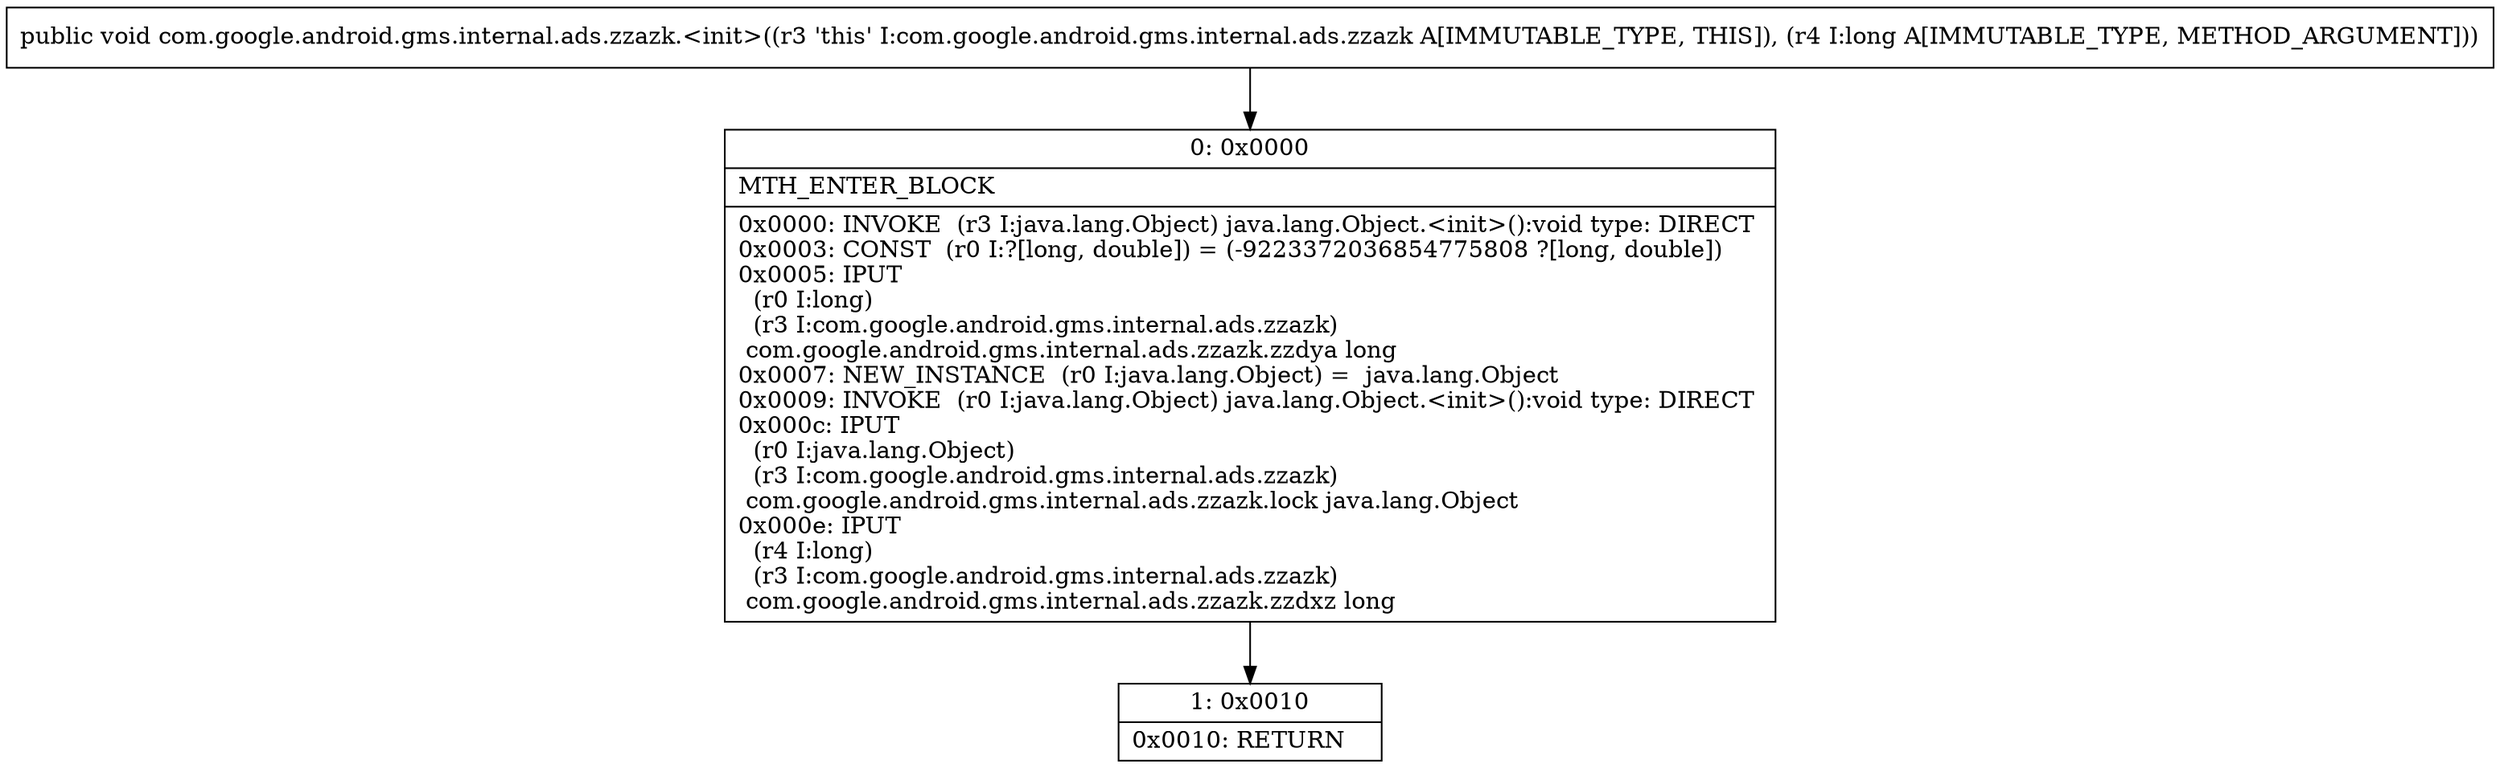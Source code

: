 digraph "CFG forcom.google.android.gms.internal.ads.zzazk.\<init\>(J)V" {
Node_0 [shape=record,label="{0\:\ 0x0000|MTH_ENTER_BLOCK\l|0x0000: INVOKE  (r3 I:java.lang.Object) java.lang.Object.\<init\>():void type: DIRECT \l0x0003: CONST  (r0 I:?[long, double]) = (\-9223372036854775808 ?[long, double]) \l0x0005: IPUT  \l  (r0 I:long)\l  (r3 I:com.google.android.gms.internal.ads.zzazk)\l com.google.android.gms.internal.ads.zzazk.zzdya long \l0x0007: NEW_INSTANCE  (r0 I:java.lang.Object) =  java.lang.Object \l0x0009: INVOKE  (r0 I:java.lang.Object) java.lang.Object.\<init\>():void type: DIRECT \l0x000c: IPUT  \l  (r0 I:java.lang.Object)\l  (r3 I:com.google.android.gms.internal.ads.zzazk)\l com.google.android.gms.internal.ads.zzazk.lock java.lang.Object \l0x000e: IPUT  \l  (r4 I:long)\l  (r3 I:com.google.android.gms.internal.ads.zzazk)\l com.google.android.gms.internal.ads.zzazk.zzdxz long \l}"];
Node_1 [shape=record,label="{1\:\ 0x0010|0x0010: RETURN   \l}"];
MethodNode[shape=record,label="{public void com.google.android.gms.internal.ads.zzazk.\<init\>((r3 'this' I:com.google.android.gms.internal.ads.zzazk A[IMMUTABLE_TYPE, THIS]), (r4 I:long A[IMMUTABLE_TYPE, METHOD_ARGUMENT])) }"];
MethodNode -> Node_0;
Node_0 -> Node_1;
}

